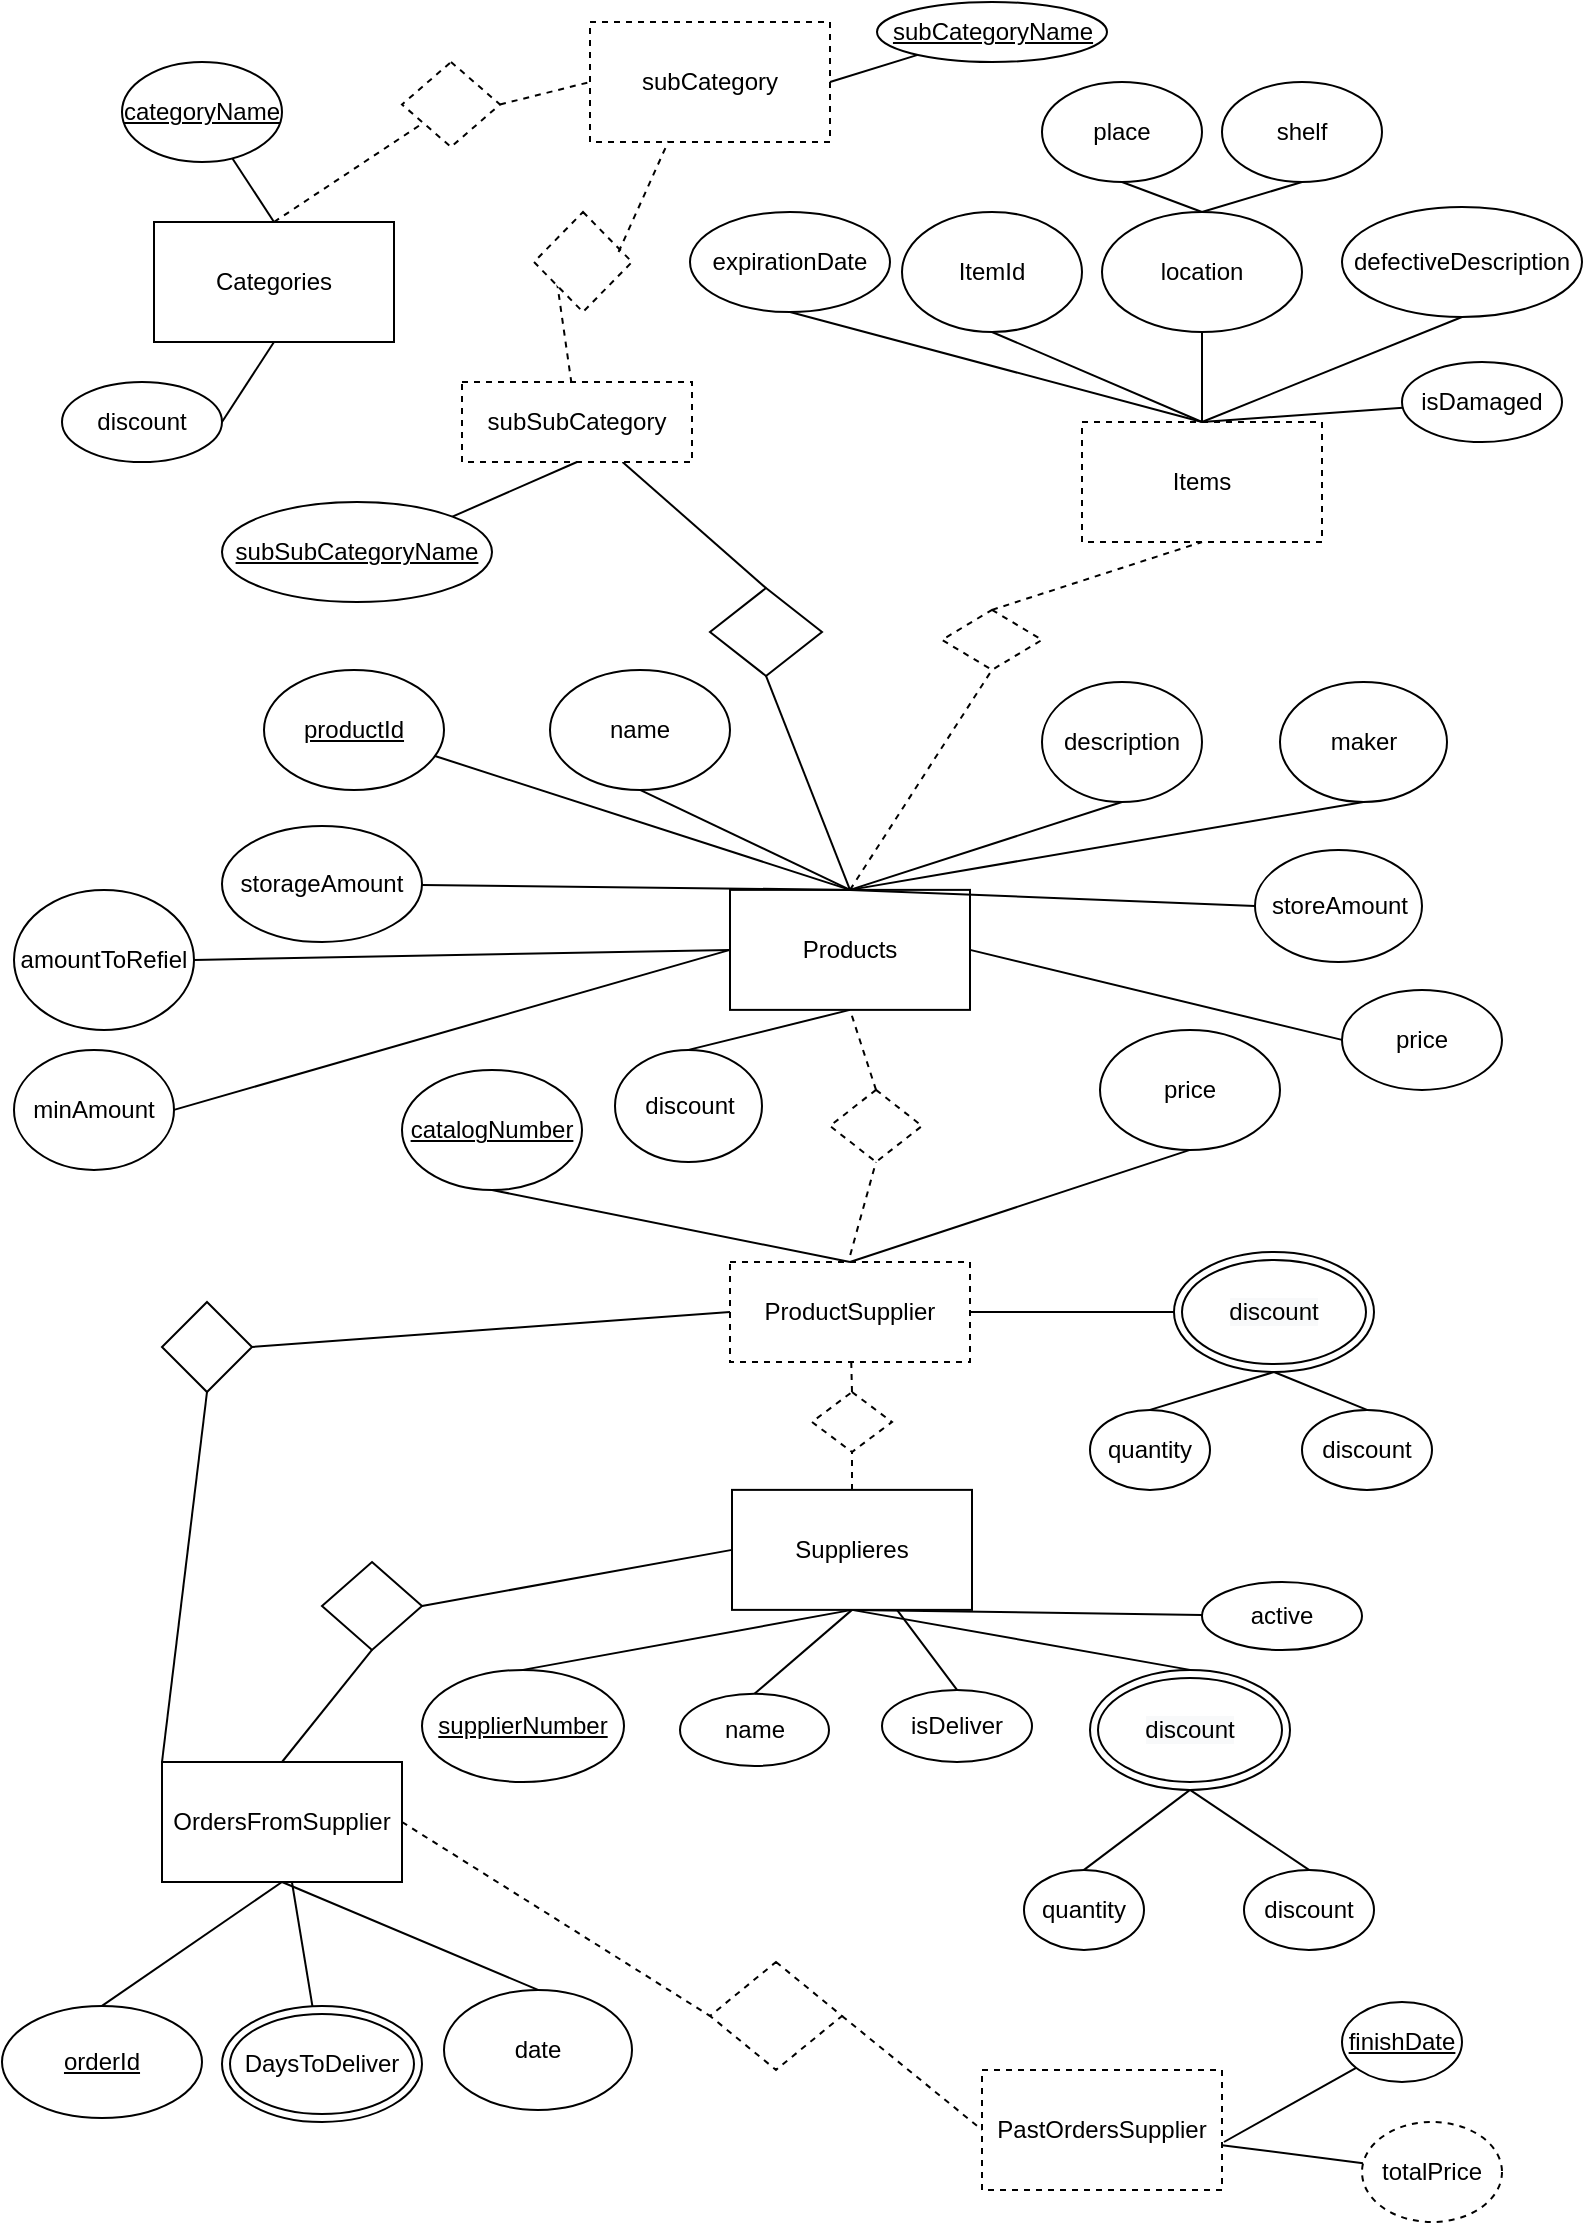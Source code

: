 <mxfile version="18.0.1" type="device"><diagram id="BZfTeCs-quOTOUKDPzaV" name="‫עמוד-1‬"><mxGraphModel dx="1038" dy="641" grid="1" gridSize="10" guides="1" tooltips="1" connect="1" arrows="1" fold="1" page="1" pageScale="1" pageWidth="827" pageHeight="1169" math="0" shadow="0"><root><mxCell id="0"/><mxCell id="1" parent="0"/><mxCell id="2VoO86H8C4FsqFKxsx15-7" value="&lt;span&gt;Categories&lt;/span&gt;" style="rounded=0;whiteSpace=wrap;html=1;" parent="1" vertex="1"><mxGeometry x="76" y="130" width="120" height="60" as="geometry"/></mxCell><mxCell id="2VoO86H8C4FsqFKxsx15-8" value="Products" style="rounded=0;whiteSpace=wrap;html=1;" parent="1" vertex="1"><mxGeometry x="364" y="463.94" width="120" height="60" as="geometry"/></mxCell><mxCell id="2VoO86H8C4FsqFKxsx15-9" value="Items" style="rounded=0;whiteSpace=wrap;html=1;dashed=1;" parent="1" vertex="1"><mxGeometry x="540" y="230" width="120" height="60" as="geometry"/></mxCell><mxCell id="2VoO86H8C4FsqFKxsx15-10" value="" style="endArrow=none;html=1;rounded=0;exitX=0.5;exitY=0;exitDx=0;exitDy=0;" parent="1" source="2VoO86H8C4FsqFKxsx15-7" target="2VoO86H8C4FsqFKxsx15-11" edge="1"><mxGeometry width="50" height="50" relative="1" as="geometry"><mxPoint x="130" y="130" as="sourcePoint"/><mxPoint x="170" y="100" as="targetPoint"/></mxGeometry></mxCell><mxCell id="2VoO86H8C4FsqFKxsx15-11" value="&lt;u&gt;categoryName&lt;/u&gt;" style="ellipse;whiteSpace=wrap;html=1;" parent="1" vertex="1"><mxGeometry x="60" y="50" width="80" height="50" as="geometry"/></mxCell><mxCell id="2VoO86H8C4FsqFKxsx15-14" value="" style="endArrow=none;html=1;rounded=0;exitX=0.5;exitY=0;exitDx=0;exitDy=0;dashed=1;" parent="1" source="2VoO86H8C4FsqFKxsx15-7" target="fWUF-mG6HufWgCChrXpr-9" edge="1"><mxGeometry width="50" height="50" relative="1" as="geometry"><mxPoint x="130" y="190" as="sourcePoint"/><mxPoint x="280" y="140" as="targetPoint"/></mxGeometry></mxCell><mxCell id="2VoO86H8C4FsqFKxsx15-16" value="" style="endArrow=none;html=1;rounded=0;exitX=0.2;exitY=0.464;exitDx=0;exitDy=0;exitPerimeter=0;dashed=1;" parent="1" source="fWUF-mG6HufWgCChrXpr-7" target="fWUF-mG6HufWgCChrXpr-6" edge="1"><mxGeometry width="50" height="50" relative="1" as="geometry"><mxPoint x="250" y="60" as="sourcePoint"/><mxPoint x="180" y="60" as="targetPoint"/></mxGeometry></mxCell><mxCell id="2VoO86H8C4FsqFKxsx15-17" value="" style="endArrow=none;html=1;rounded=0;exitX=0.5;exitY=0;exitDx=0;exitDy=0;" parent="1" source="2VoO86H8C4FsqFKxsx15-8" target="2VoO86H8C4FsqFKxsx15-18" edge="1"><mxGeometry width="50" height="50" relative="1" as="geometry"><mxPoint x="691" y="163.94" as="sourcePoint"/><mxPoint x="796" y="143.94" as="targetPoint"/></mxGeometry></mxCell><mxCell id="2VoO86H8C4FsqFKxsx15-18" value="&lt;u&gt;productId&lt;/u&gt;" style="ellipse;whiteSpace=wrap;html=1;" parent="1" vertex="1"><mxGeometry x="131" y="353.94" width="90" height="60" as="geometry"/></mxCell><mxCell id="2VoO86H8C4FsqFKxsx15-19" value="location" style="ellipse;whiteSpace=wrap;html=1;" parent="1" vertex="1"><mxGeometry x="550" y="125" width="100" height="60" as="geometry"/></mxCell><mxCell id="2VoO86H8C4FsqFKxsx15-20" value="" style="endArrow=none;html=1;rounded=0;exitX=0.5;exitY=0;exitDx=0;exitDy=0;entryX=0.5;entryY=1;entryDx=0;entryDy=0;" parent="1" source="2VoO86H8C4FsqFKxsx15-9" target="2VoO86H8C4FsqFKxsx15-19" edge="1"><mxGeometry width="50" height="50" relative="1" as="geometry"><mxPoint x="540" y="260" as="sourcePoint"/><mxPoint x="590" y="210" as="targetPoint"/></mxGeometry></mxCell><mxCell id="2VoO86H8C4FsqFKxsx15-21" value="ItemId" style="ellipse;whiteSpace=wrap;html=1;" parent="1" vertex="1"><mxGeometry x="450" y="125" width="90" height="60" as="geometry"/></mxCell><mxCell id="2VoO86H8C4FsqFKxsx15-22" value="" style="endArrow=none;html=1;rounded=0;exitX=0.5;exitY=1;exitDx=0;exitDy=0;entryX=0.5;entryY=0;entryDx=0;entryDy=0;" parent="1" source="2VoO86H8C4FsqFKxsx15-21" target="2VoO86H8C4FsqFKxsx15-9" edge="1"><mxGeometry width="50" height="50" relative="1" as="geometry"><mxPoint x="540" y="260" as="sourcePoint"/><mxPoint x="620" y="230" as="targetPoint"/></mxGeometry></mxCell><mxCell id="2VoO86H8C4FsqFKxsx15-23" value="place" style="ellipse;whiteSpace=wrap;html=1;" parent="1" vertex="1"><mxGeometry x="520" y="60" width="80" height="50" as="geometry"/></mxCell><mxCell id="2VoO86H8C4FsqFKxsx15-24" value="shelf" style="ellipse;whiteSpace=wrap;html=1;" parent="1" vertex="1"><mxGeometry x="610" y="60" width="80" height="50" as="geometry"/></mxCell><mxCell id="2VoO86H8C4FsqFKxsx15-25" value="" style="endArrow=none;html=1;rounded=0;exitX=0.5;exitY=1;exitDx=0;exitDy=0;entryX=0.5;entryY=0;entryDx=0;entryDy=0;" parent="1" source="2VoO86H8C4FsqFKxsx15-23" target="2VoO86H8C4FsqFKxsx15-19" edge="1"><mxGeometry width="50" height="50" relative="1" as="geometry"><mxPoint x="550" y="200" as="sourcePoint"/><mxPoint x="600" y="150" as="targetPoint"/></mxGeometry></mxCell><mxCell id="2VoO86H8C4FsqFKxsx15-26" value="" style="endArrow=none;html=1;rounded=0;entryX=0.5;entryY=1;entryDx=0;entryDy=0;exitX=0.5;exitY=0;exitDx=0;exitDy=0;" parent="1" source="2VoO86H8C4FsqFKxsx15-19" target="2VoO86H8C4FsqFKxsx15-24" edge="1"><mxGeometry width="50" height="50" relative="1" as="geometry"><mxPoint x="550" y="200" as="sourcePoint"/><mxPoint x="600" y="150" as="targetPoint"/></mxGeometry></mxCell><mxCell id="2VoO86H8C4FsqFKxsx15-27" value="" style="endArrow=none;dashed=1;html=1;rounded=0;exitX=0.5;exitY=0;exitDx=0;exitDy=0;entryX=0.5;entryY=1;entryDx=0;entryDy=0;" parent="1" source="2VoO86H8C4FsqFKxsx15-8" target="2VoO86H8C4FsqFKxsx15-29" edge="1"><mxGeometry width="50" height="50" relative="1" as="geometry"><mxPoint x="601" y="283.94" as="sourcePoint"/><mxPoint x="537.061" y="290.001" as="targetPoint"/></mxGeometry></mxCell><mxCell id="2VoO86H8C4FsqFKxsx15-29" value="" style="rhombus;whiteSpace=wrap;html=1;dashed=1;" parent="1" vertex="1"><mxGeometry x="470" y="323.94" width="50" height="30" as="geometry"/></mxCell><mxCell id="2VoO86H8C4FsqFKxsx15-31" value="" style="endArrow=none;dashed=1;html=1;rounded=0;exitX=0.5;exitY=0;exitDx=0;exitDy=0;entryX=0.5;entryY=1;entryDx=0;entryDy=0;" parent="1" source="2VoO86H8C4FsqFKxsx15-29" target="2VoO86H8C4FsqFKxsx15-9" edge="1"><mxGeometry width="50" height="50" relative="1" as="geometry"><mxPoint x="530" y="350" as="sourcePoint"/><mxPoint x="580" y="300" as="targetPoint"/></mxGeometry></mxCell><mxCell id="2VoO86H8C4FsqFKxsx15-32" value="defectiveDescription" style="ellipse;whiteSpace=wrap;html=1;" parent="1" vertex="1"><mxGeometry x="670" y="122.5" width="120" height="55" as="geometry"/></mxCell><mxCell id="2VoO86H8C4FsqFKxsx15-33" value="" style="endArrow=none;html=1;rounded=0;exitX=0.5;exitY=0;exitDx=0;exitDy=0;entryX=0.5;entryY=1;entryDx=0;entryDy=0;" parent="1" source="2VoO86H8C4FsqFKxsx15-9" target="2VoO86H8C4FsqFKxsx15-32" edge="1"><mxGeometry width="50" height="50" relative="1" as="geometry"><mxPoint x="690" y="240" as="sourcePoint"/><mxPoint x="740" y="190" as="targetPoint"/></mxGeometry></mxCell><mxCell id="2VoO86H8C4FsqFKxsx15-34" value="expirationDate" style="ellipse;whiteSpace=wrap;html=1;" parent="1" vertex="1"><mxGeometry x="344" y="125" width="100" height="50" as="geometry"/></mxCell><mxCell id="2VoO86H8C4FsqFKxsx15-35" value="" style="endArrow=none;html=1;rounded=0;entryX=0.5;entryY=1;entryDx=0;entryDy=0;exitX=0.5;exitY=0;exitDx=0;exitDy=0;" parent="1" source="2VoO86H8C4FsqFKxsx15-9" target="2VoO86H8C4FsqFKxsx15-34" edge="1"><mxGeometry width="50" height="50" relative="1" as="geometry"><mxPoint x="580" y="260" as="sourcePoint"/><mxPoint x="630" y="210" as="targetPoint"/></mxGeometry></mxCell><mxCell id="2VoO86H8C4FsqFKxsx15-36" value="name" style="ellipse;whiteSpace=wrap;html=1;" parent="1" vertex="1"><mxGeometry x="274" y="353.94" width="90" height="60" as="geometry"/></mxCell><mxCell id="2VoO86H8C4FsqFKxsx15-37" value="ProductSupplier" style="rounded=0;whiteSpace=wrap;html=1;dashed=1;" parent="1" vertex="1"><mxGeometry x="364" y="650" width="120" height="50" as="geometry"/></mxCell><mxCell id="2VoO86H8C4FsqFKxsx15-38" value="price" style="ellipse;whiteSpace=wrap;html=1;" parent="1" vertex="1"><mxGeometry x="549" y="533.94" width="90" height="60" as="geometry"/></mxCell><mxCell id="2VoO86H8C4FsqFKxsx15-39" value="Supplieres" style="rounded=0;whiteSpace=wrap;html=1;" parent="1" vertex="1"><mxGeometry x="365" y="763.94" width="120" height="60" as="geometry"/></mxCell><mxCell id="2VoO86H8C4FsqFKxsx15-40" value="" style="rhombus;whiteSpace=wrap;html=1;dashed=1;" parent="1" vertex="1"><mxGeometry x="405" y="715" width="40" height="30" as="geometry"/></mxCell><mxCell id="2VoO86H8C4FsqFKxsx15-41" value="" style="endArrow=none;dashed=1;html=1;rounded=0;exitX=0.5;exitY=0;exitDx=0;exitDy=0;" parent="1" source="2VoO86H8C4FsqFKxsx15-40" target="2VoO86H8C4FsqFKxsx15-37" edge="1"><mxGeometry width="50" height="50" relative="1" as="geometry"><mxPoint x="351" y="583.94" as="sourcePoint"/><mxPoint x="431" y="673.94" as="targetPoint"/></mxGeometry></mxCell><mxCell id="2VoO86H8C4FsqFKxsx15-42" value="" style="endArrow=none;dashed=1;html=1;rounded=0;exitX=0.5;exitY=0;exitDx=0;exitDy=0;entryX=0.5;entryY=1;entryDx=0;entryDy=0;" parent="1" source="2VoO86H8C4FsqFKxsx15-39" target="2VoO86H8C4FsqFKxsx15-40" edge="1"><mxGeometry width="50" height="50" relative="1" as="geometry"><mxPoint x="431" y="703.94" as="sourcePoint"/><mxPoint x="481" y="653.94" as="targetPoint"/></mxGeometry></mxCell><mxCell id="2VoO86H8C4FsqFKxsx15-44" value="" style="rhombus;whiteSpace=wrap;html=1;dashed=1;" parent="1" vertex="1"><mxGeometry x="414" y="563.94" width="46" height="36.06" as="geometry"/></mxCell><mxCell id="2VoO86H8C4FsqFKxsx15-46" value="" style="endArrow=none;dashed=1;html=1;rounded=0;exitX=0.501;exitY=-0.07;exitDx=0;exitDy=0;exitPerimeter=0;entryX=0.5;entryY=1;entryDx=0;entryDy=0;" parent="1" source="2VoO86H8C4FsqFKxsx15-37" target="2VoO86H8C4FsqFKxsx15-44" edge="1"><mxGeometry width="50" height="50" relative="1" as="geometry"><mxPoint x="401" y="593.94" as="sourcePoint"/><mxPoint x="451" y="543.94" as="targetPoint"/></mxGeometry></mxCell><mxCell id="2VoO86H8C4FsqFKxsx15-47" value="" style="endArrow=none;dashed=1;html=1;rounded=0;exitX=0.5;exitY=0;exitDx=0;exitDy=0;entryX=0.5;entryY=1;entryDx=0;entryDy=0;" parent="1" source="2VoO86H8C4FsqFKxsx15-44" target="2VoO86H8C4FsqFKxsx15-8" edge="1"><mxGeometry width="50" height="50" relative="1" as="geometry"><mxPoint x="401" y="593.94" as="sourcePoint"/><mxPoint x="451" y="543.94" as="targetPoint"/></mxGeometry></mxCell><mxCell id="2VoO86H8C4FsqFKxsx15-49" value="&lt;u&gt;catalogNumber&lt;/u&gt;" style="ellipse;whiteSpace=wrap;html=1;" parent="1" vertex="1"><mxGeometry x="200" y="554" width="90" height="60" as="geometry"/></mxCell><mxCell id="2VoO86H8C4FsqFKxsx15-50" value="" style="endArrow=none;html=1;rounded=0;exitX=0.5;exitY=1;exitDx=0;exitDy=0;entryX=0.5;entryY=0;entryDx=0;entryDy=0;" parent="1" source="2VoO86H8C4FsqFKxsx15-49" target="2VoO86H8C4FsqFKxsx15-37" edge="1"><mxGeometry width="50" height="50" relative="1" as="geometry"><mxPoint x="401" y="643.94" as="sourcePoint"/><mxPoint x="451" y="593.94" as="targetPoint"/></mxGeometry></mxCell><mxCell id="2VoO86H8C4FsqFKxsx15-51" value="" style="endArrow=none;html=1;rounded=0;exitX=0.5;exitY=0;exitDx=0;exitDy=0;entryX=0.5;entryY=1;entryDx=0;entryDy=0;" parent="1" source="2VoO86H8C4FsqFKxsx15-37" target="2VoO86H8C4FsqFKxsx15-38" edge="1"><mxGeometry width="50" height="50" relative="1" as="geometry"><mxPoint x="511" y="643.94" as="sourcePoint"/><mxPoint x="561" y="593.94" as="targetPoint"/></mxGeometry></mxCell><mxCell id="2VoO86H8C4FsqFKxsx15-55" value="&#10;&#10;&lt;span style=&quot;color: rgb(0, 0, 0); font-family: helvetica; font-size: 12px; font-style: normal; font-weight: 400; letter-spacing: normal; text-align: center; text-indent: 0px; text-transform: none; word-spacing: 0px; background-color: rgb(248, 249, 250); display: inline; float: none;&quot;&gt;discount&lt;/span&gt;&#10;&#10;" style="ellipse;shape=doubleEllipse;whiteSpace=wrap;html=1;" parent="1" vertex="1"><mxGeometry x="586" y="645" width="100" height="60" as="geometry"/></mxCell><mxCell id="2VoO86H8C4FsqFKxsx15-56" value="" style="endArrow=none;html=1;rounded=0;exitX=0;exitY=0.5;exitDx=0;exitDy=0;entryX=1;entryY=0.5;entryDx=0;entryDy=0;" parent="1" source="2VoO86H8C4FsqFKxsx15-55" target="2VoO86H8C4FsqFKxsx15-37" edge="1"><mxGeometry width="50" height="50" relative="1" as="geometry"><mxPoint x="744" y="655" as="sourcePoint"/><mxPoint x="777" y="660" as="targetPoint"/></mxGeometry></mxCell><mxCell id="2VoO86H8C4FsqFKxsx15-57" value="" style="endArrow=none;html=1;rounded=0;entryX=0.5;entryY=1;entryDx=0;entryDy=0;exitX=0.5;exitY=0;exitDx=0;exitDy=0;" parent="1" source="2VoO86H8C4FsqFKxsx15-58" target="2VoO86H8C4FsqFKxsx15-55" edge="1"><mxGeometry width="50" height="50" relative="1" as="geometry"><mxPoint x="564" y="715" as="sourcePoint"/><mxPoint x="614" y="665" as="targetPoint"/></mxGeometry></mxCell><mxCell id="2VoO86H8C4FsqFKxsx15-58" value="quantity" style="ellipse;whiteSpace=wrap;html=1;" parent="1" vertex="1"><mxGeometry x="544" y="723.94" width="60" height="40" as="geometry"/></mxCell><mxCell id="2VoO86H8C4FsqFKxsx15-59" value="discount" style="ellipse;whiteSpace=wrap;html=1;" parent="1" vertex="1"><mxGeometry x="650" y="723.94" width="65" height="40" as="geometry"/></mxCell><mxCell id="2VoO86H8C4FsqFKxsx15-60" value="" style="endArrow=none;html=1;rounded=0;exitX=0.5;exitY=0;exitDx=0;exitDy=0;entryX=0.5;entryY=1;entryDx=0;entryDy=0;" parent="1" source="2VoO86H8C4FsqFKxsx15-59" target="2VoO86H8C4FsqFKxsx15-55" edge="1"><mxGeometry width="50" height="50" relative="1" as="geometry"><mxPoint x="744" y="715" as="sourcePoint"/><mxPoint x="794" y="665" as="targetPoint"/></mxGeometry></mxCell><mxCell id="2VoO86H8C4FsqFKxsx15-61" value="&lt;u&gt;supplierNumber&lt;/u&gt;" style="ellipse;whiteSpace=wrap;html=1;" parent="1" vertex="1"><mxGeometry x="210" y="853.94" width="101" height="56.06" as="geometry"/></mxCell><mxCell id="2VoO86H8C4FsqFKxsx15-62" value="" style="endArrow=none;html=1;rounded=0;exitX=0.5;exitY=0;exitDx=0;exitDy=0;entryX=0.5;entryY=1;entryDx=0;entryDy=0;" parent="1" source="2VoO86H8C4FsqFKxsx15-61" target="2VoO86H8C4FsqFKxsx15-39" edge="1"><mxGeometry width="50" height="50" relative="1" as="geometry"><mxPoint x="331" y="823.94" as="sourcePoint"/><mxPoint x="381" y="773.94" as="targetPoint"/></mxGeometry></mxCell><mxCell id="2VoO86H8C4FsqFKxsx15-63" value="name" style="ellipse;whiteSpace=wrap;html=1;" parent="1" vertex="1"><mxGeometry x="339" y="865.91" width="74.5" height="36.06" as="geometry"/></mxCell><mxCell id="2VoO86H8C4FsqFKxsx15-64" value="" style="endArrow=none;html=1;rounded=0;exitX=0.5;exitY=0;exitDx=0;exitDy=0;entryX=0.5;entryY=1;entryDx=0;entryDy=0;" parent="1" source="2VoO86H8C4FsqFKxsx15-63" target="2VoO86H8C4FsqFKxsx15-39" edge="1"><mxGeometry width="50" height="50" relative="1" as="geometry"><mxPoint x="331" y="823.94" as="sourcePoint"/><mxPoint x="381" y="773.94" as="targetPoint"/></mxGeometry></mxCell><mxCell id="2VoO86H8C4FsqFKxsx15-66" value="" style="endArrow=none;html=1;rounded=0;exitX=0.5;exitY=1;exitDx=0;exitDy=0;entryX=0.5;entryY=0;entryDx=0;entryDy=0;" parent="1" source="2VoO86H8C4FsqFKxsx15-39" target="2VoO86H8C4FsqFKxsx15-68" edge="1"><mxGeometry width="50" height="50" relative="1" as="geometry"><mxPoint x="531" y="823.94" as="sourcePoint"/><mxPoint x="592.04" y="852.115" as="targetPoint"/></mxGeometry></mxCell><mxCell id="2VoO86H8C4FsqFKxsx15-68" value="&#10;&#10;&lt;span style=&quot;color: rgb(0, 0, 0); font-family: helvetica; font-size: 12px; font-style: normal; font-weight: 400; letter-spacing: normal; text-align: center; text-indent: 0px; text-transform: none; word-spacing: 0px; background-color: rgb(248, 249, 250); display: inline; float: none;&quot;&gt;discount&lt;/span&gt;&#10;&#10;" style="ellipse;shape=doubleEllipse;whiteSpace=wrap;html=1;" parent="1" vertex="1"><mxGeometry x="544" y="853.94" width="100" height="60" as="geometry"/></mxCell><mxCell id="2VoO86H8C4FsqFKxsx15-69" value="" style="endArrow=none;html=1;rounded=0;entryX=0.5;entryY=1;entryDx=0;entryDy=0;exitX=0.5;exitY=0;exitDx=0;exitDy=0;" parent="1" source="2VoO86H8C4FsqFKxsx15-70" target="2VoO86H8C4FsqFKxsx15-68" edge="1"><mxGeometry width="50" height="50" relative="1" as="geometry"><mxPoint x="504" y="1023.94" as="sourcePoint"/><mxPoint x="554" y="973.94" as="targetPoint"/></mxGeometry></mxCell><mxCell id="2VoO86H8C4FsqFKxsx15-70" value="quantity" style="ellipse;whiteSpace=wrap;html=1;" parent="1" vertex="1"><mxGeometry x="511" y="953.94" width="60" height="40" as="geometry"/></mxCell><mxCell id="2VoO86H8C4FsqFKxsx15-71" value="discount" style="ellipse;whiteSpace=wrap;html=1;" parent="1" vertex="1"><mxGeometry x="621" y="953.94" width="65" height="40" as="geometry"/></mxCell><mxCell id="2VoO86H8C4FsqFKxsx15-72" value="" style="endArrow=none;html=1;rounded=0;exitX=0.5;exitY=0;exitDx=0;exitDy=0;entryX=0.5;entryY=1;entryDx=0;entryDy=0;" parent="1" source="2VoO86H8C4FsqFKxsx15-71" target="2VoO86H8C4FsqFKxsx15-68" edge="1"><mxGeometry width="50" height="50" relative="1" as="geometry"><mxPoint x="684" y="1023.94" as="sourcePoint"/><mxPoint x="734" y="973.94" as="targetPoint"/></mxGeometry></mxCell><mxCell id="2VoO86H8C4FsqFKxsx15-73" value="OrdersFromSupplier" style="rounded=0;whiteSpace=wrap;html=1;" parent="1" vertex="1"><mxGeometry x="80" y="900" width="120" height="60" as="geometry"/></mxCell><mxCell id="2VoO86H8C4FsqFKxsx15-74" value="&lt;u&gt;orderId&lt;/u&gt;" style="ellipse;whiteSpace=wrap;html=1;" parent="1" vertex="1"><mxGeometry y="1021.97" width="100" height="56.06" as="geometry"/></mxCell><mxCell id="2VoO86H8C4FsqFKxsx15-76" value="" style="endArrow=none;html=1;rounded=0;entryX=0.5;entryY=1;entryDx=0;entryDy=0;exitX=0.5;exitY=0;exitDx=0;exitDy=0;" parent="1" source="2VoO86H8C4FsqFKxsx15-74" target="2VoO86H8C4FsqFKxsx15-73" edge="1"><mxGeometry width="50" height="50" relative="1" as="geometry"><mxPoint x="151" y="1093.94" as="sourcePoint"/><mxPoint x="201" y="1043.94" as="targetPoint"/></mxGeometry></mxCell><mxCell id="2VoO86H8C4FsqFKxsx15-77" value="" style="rhombus;whiteSpace=wrap;html=1;" parent="1" vertex="1"><mxGeometry x="160" y="800" width="50" height="43.94" as="geometry"/></mxCell><mxCell id="2VoO86H8C4FsqFKxsx15-78" value="" style="endArrow=none;html=1;rounded=0;exitX=0.5;exitY=0;exitDx=0;exitDy=0;entryX=0.5;entryY=1;entryDx=0;entryDy=0;" parent="1" source="2VoO86H8C4FsqFKxsx15-73" target="2VoO86H8C4FsqFKxsx15-77" edge="1"><mxGeometry width="50" height="50" relative="1" as="geometry"><mxPoint x="271" y="1033.94" as="sourcePoint"/><mxPoint x="321" y="983.94" as="targetPoint"/></mxGeometry></mxCell><mxCell id="2VoO86H8C4FsqFKxsx15-79" value="" style="endArrow=none;html=1;rounded=0;entryX=0;entryY=0.5;entryDx=0;entryDy=0;exitX=1;exitY=0.5;exitDx=0;exitDy=0;" parent="1" source="2VoO86H8C4FsqFKxsx15-77" target="2VoO86H8C4FsqFKxsx15-39" edge="1"><mxGeometry width="50" height="50" relative="1" as="geometry"><mxPoint x="41" y="653.94" as="sourcePoint"/><mxPoint x="91" y="603.94" as="targetPoint"/></mxGeometry></mxCell><mxCell id="2VoO86H8C4FsqFKxsx15-81" value="date" style="ellipse;whiteSpace=wrap;html=1;" parent="1" vertex="1"><mxGeometry x="221" y="1013.94" width="94" height="60" as="geometry"/></mxCell><mxCell id="2VoO86H8C4FsqFKxsx15-82" value="" style="endArrow=none;html=1;rounded=0;exitX=0.5;exitY=1;exitDx=0;exitDy=0;entryX=0.5;entryY=0;entryDx=0;entryDy=0;" parent="1" source="2VoO86H8C4FsqFKxsx15-73" target="2VoO86H8C4FsqFKxsx15-81" edge="1"><mxGeometry width="50" height="50" relative="1" as="geometry"><mxPoint x="410" y="963.94" as="sourcePoint"/><mxPoint x="460" y="913.94" as="targetPoint"/></mxGeometry></mxCell><mxCell id="2VoO86H8C4FsqFKxsx15-84" value="" style="rhombus;whiteSpace=wrap;html=1;" parent="1" vertex="1"><mxGeometry x="80" y="670" width="45" height="45" as="geometry"/></mxCell><mxCell id="2VoO86H8C4FsqFKxsx15-85" value="" style="endArrow=none;html=1;rounded=0;exitX=0;exitY=0;exitDx=0;exitDy=0;entryX=0.5;entryY=1;entryDx=0;entryDy=0;" parent="1" source="2VoO86H8C4FsqFKxsx15-73" target="2VoO86H8C4FsqFKxsx15-84" edge="1"><mxGeometry width="50" height="50" relative="1" as="geometry"><mxPoint x="60" y="703.94" as="sourcePoint"/><mxPoint x="245" y="733.94" as="targetPoint"/></mxGeometry></mxCell><mxCell id="2VoO86H8C4FsqFKxsx15-86" value="" style="endArrow=none;html=1;rounded=0;exitX=1;exitY=0.5;exitDx=0;exitDy=0;entryX=0;entryY=0.5;entryDx=0;entryDy=0;" parent="1" source="2VoO86H8C4FsqFKxsx15-84" target="2VoO86H8C4FsqFKxsx15-37" edge="1"><mxGeometry width="50" height="50" relative="1" as="geometry"><mxPoint x="370" y="753.94" as="sourcePoint"/><mxPoint x="420" y="703.94" as="targetPoint"/></mxGeometry></mxCell><mxCell id="2VoO86H8C4FsqFKxsx15-87" value="PastOrdersSupplier" style="rounded=0;whiteSpace=wrap;html=1;dashed=1;" parent="1" vertex="1"><mxGeometry x="490" y="1053.94" width="120" height="60" as="geometry"/></mxCell><mxCell id="2VoO86H8C4FsqFKxsx15-88" value="" style="rhombus;whiteSpace=wrap;html=1;dashed=1;" parent="1" vertex="1"><mxGeometry x="354" y="1000" width="66" height="53.94" as="geometry"/></mxCell><mxCell id="2VoO86H8C4FsqFKxsx15-89" value="" style="endArrow=none;html=1;rounded=0;exitX=1;exitY=0.5;exitDx=0;exitDy=0;entryX=0;entryY=0.5;entryDx=0;entryDy=0;dashed=1;" parent="1" source="2VoO86H8C4FsqFKxsx15-73" target="2VoO86H8C4FsqFKxsx15-88" edge="1"><mxGeometry width="50" height="50" relative="1" as="geometry"><mxPoint x="394" y="1150" as="sourcePoint"/><mxPoint x="579" y="1180" as="targetPoint"/></mxGeometry></mxCell><mxCell id="2VoO86H8C4FsqFKxsx15-90" value="" style="endArrow=none;html=1;rounded=0;exitX=1;exitY=0.5;exitDx=0;exitDy=0;entryX=0;entryY=0.5;entryDx=0;entryDy=0;dashed=1;" parent="1" source="2VoO86H8C4FsqFKxsx15-88" target="2VoO86H8C4FsqFKxsx15-87" edge="1"><mxGeometry width="50" height="50" relative="1" as="geometry"><mxPoint x="440" y="950" as="sourcePoint"/><mxPoint x="490" y="900" as="targetPoint"/></mxGeometry></mxCell><mxCell id="2VoO86H8C4FsqFKxsx15-92" value="DaysToDeliver" style="ellipse;shape=doubleEllipse;whiteSpace=wrap;html=1;" parent="1" vertex="1"><mxGeometry x="110" y="1021.97" width="100" height="58.03" as="geometry"/></mxCell><mxCell id="2VoO86H8C4FsqFKxsx15-93" value="" style="endArrow=none;html=1;rounded=0;" parent="1" source="2VoO86H8C4FsqFKxsx15-73" target="2VoO86H8C4FsqFKxsx15-92" edge="1"><mxGeometry width="50" height="50" relative="1" as="geometry"><mxPoint x="150" y="980" as="sourcePoint"/><mxPoint x="490" y="1060" as="targetPoint"/></mxGeometry></mxCell><mxCell id="2VoO86H8C4FsqFKxsx15-94" value="" style="rhombus;whiteSpace=wrap;html=1;" parent="1" vertex="1"><mxGeometry x="354" y="313.03" width="56" height="43.94" as="geometry"/></mxCell><mxCell id="2VoO86H8C4FsqFKxsx15-95" value="" style="endArrow=none;html=1;rounded=0;exitX=0.5;exitY=0;exitDx=0;exitDy=0;entryX=0.5;entryY=1;entryDx=0;entryDy=0;" parent="1" source="2VoO86H8C4FsqFKxsx15-8" target="2VoO86H8C4FsqFKxsx15-94" edge="1"><mxGeometry width="50" height="50" relative="1" as="geometry"><mxPoint x="220" y="300" as="sourcePoint"/><mxPoint x="270" y="250" as="targetPoint"/></mxGeometry></mxCell><mxCell id="2VoO86H8C4FsqFKxsx15-96" value="" style="endArrow=none;html=1;rounded=0;exitX=0.5;exitY=0;exitDx=0;exitDy=0;" parent="1" source="2VoO86H8C4FsqFKxsx15-94" target="fWUF-mG6HufWgCChrXpr-6" edge="1"><mxGeometry width="50" height="50" relative="1" as="geometry"><mxPoint x="220" y="300" as="sourcePoint"/><mxPoint x="270" y="250" as="targetPoint"/></mxGeometry></mxCell><mxCell id="2VoO86H8C4FsqFKxsx15-98" value="description" style="ellipse;whiteSpace=wrap;html=1;" parent="1" vertex="1"><mxGeometry x="520" y="360" width="80" height="60" as="geometry"/></mxCell><mxCell id="2VoO86H8C4FsqFKxsx15-100" value="" style="endArrow=none;html=1;rounded=0;entryX=0.5;entryY=1;entryDx=0;entryDy=0;exitX=0.5;exitY=0;exitDx=0;exitDy=0;" parent="1" source="2VoO86H8C4FsqFKxsx15-8" target="2VoO86H8C4FsqFKxsx15-98" edge="1"><mxGeometry width="50" height="50" relative="1" as="geometry"><mxPoint x="320" y="570" as="sourcePoint"/><mxPoint x="370" y="520" as="targetPoint"/></mxGeometry></mxCell><mxCell id="2VoO86H8C4FsqFKxsx15-101" value="" style="endArrow=none;html=1;rounded=0;entryX=0.5;entryY=1;entryDx=0;entryDy=0;exitX=0.5;exitY=0;exitDx=0;exitDy=0;" parent="1" source="2VoO86H8C4FsqFKxsx15-8" target="2VoO86H8C4FsqFKxsx15-36" edge="1"><mxGeometry width="50" height="50" relative="1" as="geometry"><mxPoint x="430" y="470" as="sourcePoint"/><mxPoint x="370" y="520" as="targetPoint"/></mxGeometry></mxCell><mxCell id="2VoO86H8C4FsqFKxsx15-102" value="maker" style="ellipse;whiteSpace=wrap;html=1;" parent="1" vertex="1"><mxGeometry x="639" y="360" width="83.5" height="60" as="geometry"/></mxCell><mxCell id="2VoO86H8C4FsqFKxsx15-103" value="" style="endArrow=none;html=1;rounded=0;entryX=0.5;entryY=1;entryDx=0;entryDy=0;exitX=0.5;exitY=0;exitDx=0;exitDy=0;" parent="1" source="2VoO86H8C4FsqFKxsx15-8" target="2VoO86H8C4FsqFKxsx15-102" edge="1"><mxGeometry width="50" height="50" relative="1" as="geometry"><mxPoint x="520" y="500" as="sourcePoint"/><mxPoint x="570" y="450" as="targetPoint"/></mxGeometry></mxCell><mxCell id="2VoO86H8C4FsqFKxsx15-104" value="storeAmount" style="ellipse;whiteSpace=wrap;html=1;" parent="1" vertex="1"><mxGeometry x="626.5" y="443.94" width="83.5" height="56.06" as="geometry"/></mxCell><mxCell id="2VoO86H8C4FsqFKxsx15-105" value="" style="endArrow=none;html=1;rounded=0;entryX=0;entryY=0.5;entryDx=0;entryDy=0;exitX=0.5;exitY=0;exitDx=0;exitDy=0;" parent="1" source="2VoO86H8C4FsqFKxsx15-8" target="2VoO86H8C4FsqFKxsx15-104" edge="1"><mxGeometry width="50" height="50" relative="1" as="geometry"><mxPoint x="520" y="500" as="sourcePoint"/><mxPoint x="570" y="450" as="targetPoint"/></mxGeometry></mxCell><mxCell id="2VoO86H8C4FsqFKxsx15-106" value="storageAmount" style="ellipse;whiteSpace=wrap;html=1;" parent="1" vertex="1"><mxGeometry x="110" y="431.97" width="100" height="58.03" as="geometry"/></mxCell><mxCell id="2VoO86H8C4FsqFKxsx15-107" value="" style="endArrow=none;html=1;rounded=0;entryX=0.5;entryY=0;entryDx=0;entryDy=0;" parent="1" source="2VoO86H8C4FsqFKxsx15-106" target="2VoO86H8C4FsqFKxsx15-8" edge="1"><mxGeometry width="50" height="50" relative="1" as="geometry"><mxPoint x="320" y="500" as="sourcePoint"/><mxPoint x="370" y="450" as="targetPoint"/></mxGeometry></mxCell><mxCell id="2VoO86H8C4FsqFKxsx15-108" value="amountToRefiel" style="ellipse;whiteSpace=wrap;html=1;" parent="1" vertex="1"><mxGeometry x="6" y="463.94" width="90" height="70" as="geometry"/></mxCell><mxCell id="2VoO86H8C4FsqFKxsx15-109" value="minAmount" style="ellipse;whiteSpace=wrap;html=1;" parent="1" vertex="1"><mxGeometry x="6" y="543.94" width="80" height="60" as="geometry"/></mxCell><mxCell id="2VoO86H8C4FsqFKxsx15-110" value="" style="endArrow=none;html=1;rounded=0;entryX=0;entryY=0.5;entryDx=0;entryDy=0;exitX=1;exitY=0.5;exitDx=0;exitDy=0;" parent="1" source="2VoO86H8C4FsqFKxsx15-109" target="2VoO86H8C4FsqFKxsx15-8" edge="1"><mxGeometry width="50" height="50" relative="1" as="geometry"><mxPoint x="270" y="540" as="sourcePoint"/><mxPoint x="320" y="490" as="targetPoint"/></mxGeometry></mxCell><mxCell id="2VoO86H8C4FsqFKxsx15-111" value="" style="endArrow=none;html=1;rounded=0;exitX=1;exitY=0.5;exitDx=0;exitDy=0;entryX=0;entryY=0.5;entryDx=0;entryDy=0;" parent="1" source="2VoO86H8C4FsqFKxsx15-108" target="2VoO86H8C4FsqFKxsx15-8" edge="1"><mxGeometry width="50" height="50" relative="1" as="geometry"><mxPoint x="270" y="540" as="sourcePoint"/><mxPoint x="320" y="490" as="targetPoint"/></mxGeometry></mxCell><mxCell id="2VoO86H8C4FsqFKxsx15-112" value="price" style="ellipse;whiteSpace=wrap;html=1;" parent="1" vertex="1"><mxGeometry x="670" y="513.94" width="80" height="50" as="geometry"/></mxCell><mxCell id="2VoO86H8C4FsqFKxsx15-113" value="" style="endArrow=none;html=1;rounded=0;entryX=0;entryY=0.5;entryDx=0;entryDy=0;exitX=1;exitY=0.5;exitDx=0;exitDy=0;" parent="1" source="2VoO86H8C4FsqFKxsx15-8" target="2VoO86H8C4FsqFKxsx15-112" edge="1"><mxGeometry width="50" height="50" relative="1" as="geometry"><mxPoint x="410" y="530" as="sourcePoint"/><mxPoint x="460" y="480" as="targetPoint"/></mxGeometry></mxCell><mxCell id="2VoO86H8C4FsqFKxsx15-114" value="discount" style="ellipse;whiteSpace=wrap;html=1;" parent="1" vertex="1"><mxGeometry x="306.5" y="543.94" width="73.5" height="56.06" as="geometry"/></mxCell><mxCell id="2VoO86H8C4FsqFKxsx15-115" value="" style="endArrow=none;html=1;rounded=0;entryX=0.5;entryY=1;entryDx=0;entryDy=0;exitX=0.5;exitY=0;exitDx=0;exitDy=0;" parent="1" source="2VoO86H8C4FsqFKxsx15-114" target="2VoO86H8C4FsqFKxsx15-8" edge="1"><mxGeometry width="50" height="50" relative="1" as="geometry"><mxPoint x="330" y="570" as="sourcePoint"/><mxPoint x="380" y="520" as="targetPoint"/></mxGeometry></mxCell><mxCell id="2VoO86H8C4FsqFKxsx15-119" value="discount" style="ellipse;whiteSpace=wrap;html=1;" parent="1" vertex="1"><mxGeometry x="30" y="210" width="80" height="40" as="geometry"/></mxCell><mxCell id="2VoO86H8C4FsqFKxsx15-120" value="" style="endArrow=none;html=1;rounded=0;exitX=1;exitY=0.5;exitDx=0;exitDy=0;entryX=0.5;entryY=1;entryDx=0;entryDy=0;" parent="1" source="2VoO86H8C4FsqFKxsx15-119" target="2VoO86H8C4FsqFKxsx15-7" edge="1"><mxGeometry width="50" height="50" relative="1" as="geometry"><mxPoint x="220" y="290" as="sourcePoint"/><mxPoint x="270" y="240" as="targetPoint"/></mxGeometry></mxCell><mxCell id="QOBiqt0p-gXAm1gdoK1y-1" value="" style="endArrow=none;html=1;rounded=0;" parent="1" target="QOBiqt0p-gXAm1gdoK1y-2" edge="1"><mxGeometry width="50" height="50" relative="1" as="geometry"><mxPoint x="611" y="1090" as="sourcePoint"/><mxPoint x="670" y="1060" as="targetPoint"/></mxGeometry></mxCell><mxCell id="QOBiqt0p-gXAm1gdoK1y-2" value="&lt;u&gt;finishDate&lt;/u&gt;" style="ellipse;whiteSpace=wrap;html=1;" parent="1" vertex="1"><mxGeometry x="670" y="1020" width="60" height="40" as="geometry"/></mxCell><mxCell id="QOBiqt0p-gXAm1gdoK1y-4" value="" style="endArrow=none;html=1;rounded=0;" parent="1" source="2VoO86H8C4FsqFKxsx15-87" target="QOBiqt0p-gXAm1gdoK1y-5" edge="1"><mxGeometry width="50" height="50" relative="1" as="geometry"><mxPoint x="610" y="1090" as="sourcePoint"/><mxPoint x="690" y="1120" as="targetPoint"/></mxGeometry></mxCell><mxCell id="QOBiqt0p-gXAm1gdoK1y-5" value="totalPrice" style="ellipse;whiteSpace=wrap;html=1;dashed=1;" parent="1" vertex="1"><mxGeometry x="680" y="1080" width="70" height="50" as="geometry"/></mxCell><mxCell id="fWUF-mG6HufWgCChrXpr-1" value="" style="endArrow=none;html=1;rounded=0;exitX=0.5;exitY=1;exitDx=0;exitDy=0;" edge="1" parent="1" source="2VoO86H8C4FsqFKxsx15-39" target="fWUF-mG6HufWgCChrXpr-2"><mxGeometry width="50" height="50" relative="1" as="geometry"><mxPoint x="540" y="830" as="sourcePoint"/><mxPoint x="620" y="824" as="targetPoint"/></mxGeometry></mxCell><mxCell id="fWUF-mG6HufWgCChrXpr-2" value="active" style="ellipse;whiteSpace=wrap;html=1;" vertex="1" parent="1"><mxGeometry x="600" y="810" width="80" height="34" as="geometry"/></mxCell><mxCell id="fWUF-mG6HufWgCChrXpr-3" value="" style="endArrow=none;html=1;rounded=0;exitX=0.5;exitY=0;exitDx=0;exitDy=0;" edge="1" parent="1" source="fWUF-mG6HufWgCChrXpr-4" target="2VoO86H8C4FsqFKxsx15-39"><mxGeometry width="50" height="50" relative="1" as="geometry"><mxPoint x="450" y="880" as="sourcePoint"/><mxPoint x="440" y="910" as="targetPoint"/></mxGeometry></mxCell><mxCell id="fWUF-mG6HufWgCChrXpr-4" value="isDeliver" style="ellipse;whiteSpace=wrap;html=1;" vertex="1" parent="1"><mxGeometry x="440" y="863.94" width="75" height="36.06" as="geometry"/></mxCell><mxCell id="fWUF-mG6HufWgCChrXpr-5" value="&lt;span style=&quot;&quot;&gt;subCategory&lt;br&gt;&lt;/span&gt;" style="rounded=0;whiteSpace=wrap;html=1;dashed=1;" vertex="1" parent="1"><mxGeometry x="294" y="30" width="120" height="60" as="geometry"/></mxCell><mxCell id="fWUF-mG6HufWgCChrXpr-6" value="&lt;span style=&quot;&quot;&gt;subSubCategory&lt;/span&gt;" style="rounded=0;whiteSpace=wrap;html=1;dashed=1;" vertex="1" parent="1"><mxGeometry x="230" y="210" width="115" height="40" as="geometry"/></mxCell><mxCell id="fWUF-mG6HufWgCChrXpr-7" value="" style="rhombus;whiteSpace=wrap;html=1;dashed=1;" vertex="1" parent="1"><mxGeometry x="266" y="125" width="49" height="50" as="geometry"/></mxCell><mxCell id="fWUF-mG6HufWgCChrXpr-8" value="" style="endArrow=none;html=1;rounded=0;exitX=0.863;exitY=0.4;exitDx=0;exitDy=0;exitPerimeter=0;entryX=0.327;entryY=0.993;entryDx=0;entryDy=0;entryPerimeter=0;dashed=1;" edge="1" parent="1" source="fWUF-mG6HufWgCChrXpr-7" target="fWUF-mG6HufWgCChrXpr-5"><mxGeometry width="50" height="50" relative="1" as="geometry"><mxPoint x="390" y="260" as="sourcePoint"/><mxPoint x="440" y="210" as="targetPoint"/></mxGeometry></mxCell><mxCell id="fWUF-mG6HufWgCChrXpr-9" value="" style="rhombus;whiteSpace=wrap;html=1;dashed=1;" vertex="1" parent="1"><mxGeometry x="200" y="50" width="49" height="42.5" as="geometry"/></mxCell><mxCell id="fWUF-mG6HufWgCChrXpr-11" value="" style="endArrow=none;html=1;rounded=0;entryX=0;entryY=0.5;entryDx=0;entryDy=0;exitX=1;exitY=0.5;exitDx=0;exitDy=0;dashed=1;" edge="1" parent="1" source="fWUF-mG6HufWgCChrXpr-9" target="fWUF-mG6HufWgCChrXpr-5"><mxGeometry width="50" height="50" relative="1" as="geometry"><mxPoint x="289" y="130" as="sourcePoint"/><mxPoint x="339" y="80" as="targetPoint"/></mxGeometry></mxCell><mxCell id="fWUF-mG6HufWgCChrXpr-12" value="" style="endArrow=none;html=1;rounded=0;exitX=1;exitY=0.5;exitDx=0;exitDy=0;" edge="1" parent="1" source="fWUF-mG6HufWgCChrXpr-5" target="fWUF-mG6HufWgCChrXpr-13"><mxGeometry width="50" height="50" relative="1" as="geometry"><mxPoint x="470" y="65" as="sourcePoint"/><mxPoint x="490" y="50" as="targetPoint"/></mxGeometry></mxCell><mxCell id="fWUF-mG6HufWgCChrXpr-13" value="&lt;span style=&quot;&quot;&gt;&lt;u&gt;subCategoryName&lt;/u&gt;&lt;/span&gt;" style="ellipse;whiteSpace=wrap;html=1;" vertex="1" parent="1"><mxGeometry x="437.5" y="20" width="115" height="30" as="geometry"/></mxCell><mxCell id="fWUF-mG6HufWgCChrXpr-15" value="" style="endArrow=none;html=1;rounded=0;entryX=0.5;entryY=1;entryDx=0;entryDy=0;exitX=1;exitY=0;exitDx=0;exitDy=0;" edge="1" parent="1" source="fWUF-mG6HufWgCChrXpr-16" target="fWUF-mG6HufWgCChrXpr-6"><mxGeometry width="50" height="50" relative="1" as="geometry"><mxPoint x="220" y="290" as="sourcePoint"/><mxPoint x="230" y="260" as="targetPoint"/></mxGeometry></mxCell><mxCell id="fWUF-mG6HufWgCChrXpr-16" value="&lt;span style=&quot;&quot;&gt;&lt;u&gt;subSubCategoryName&lt;/u&gt;&lt;/span&gt;" style="ellipse;whiteSpace=wrap;html=1;" vertex="1" parent="1"><mxGeometry x="110" y="270" width="135" height="50" as="geometry"/></mxCell><mxCell id="fWUF-mG6HufWgCChrXpr-17" value="" style="endArrow=none;html=1;rounded=0;exitX=0.5;exitY=0;exitDx=0;exitDy=0;" edge="1" parent="1" source="2VoO86H8C4FsqFKxsx15-9" target="fWUF-mG6HufWgCChrXpr-18"><mxGeometry width="50" height="50" relative="1" as="geometry"><mxPoint x="700" y="260" as="sourcePoint"/><mxPoint x="730" y="220" as="targetPoint"/></mxGeometry></mxCell><mxCell id="fWUF-mG6HufWgCChrXpr-18" value="isDamaged" style="ellipse;whiteSpace=wrap;html=1;" vertex="1" parent="1"><mxGeometry x="700" y="200" width="80" height="40" as="geometry"/></mxCell></root></mxGraphModel></diagram></mxfile>